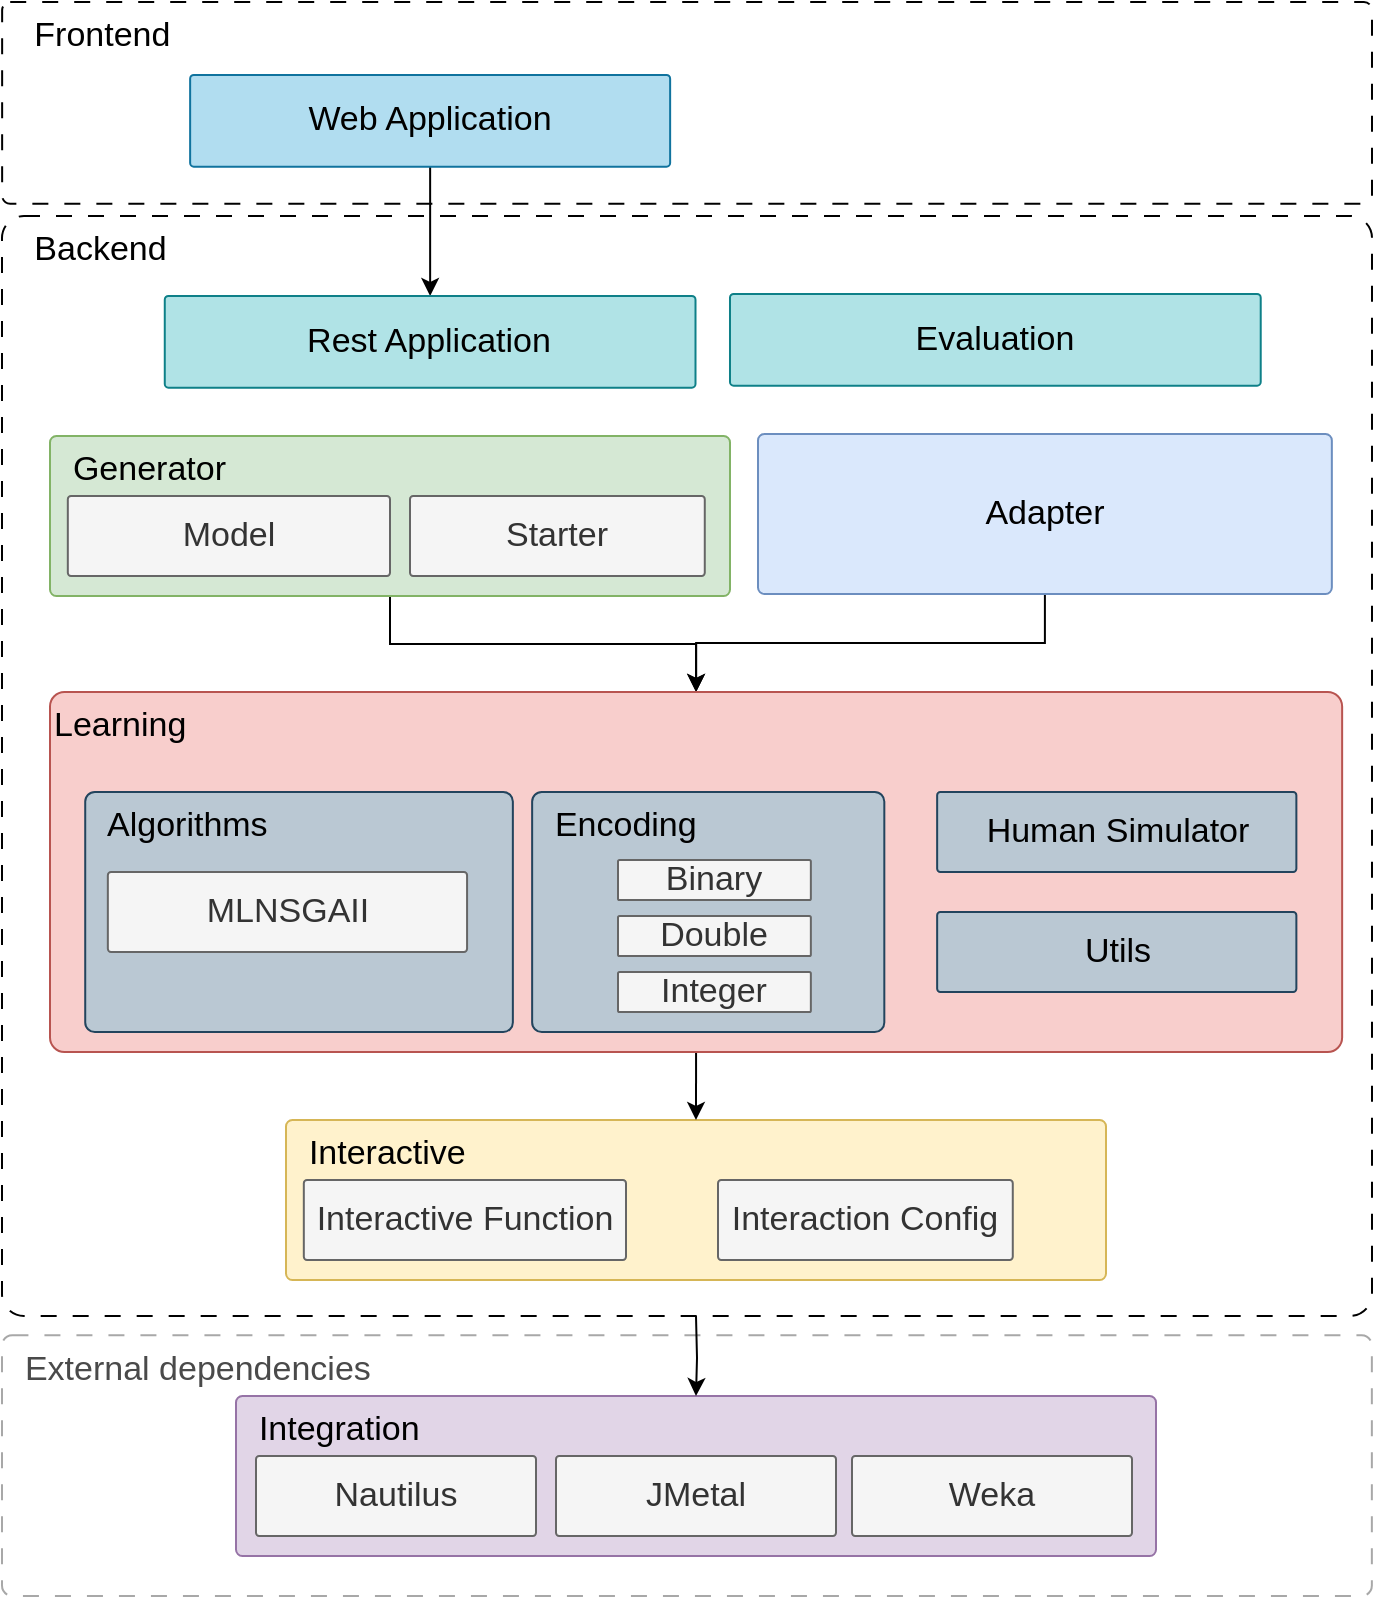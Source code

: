 <mxfile version="25.0.3">
  <diagram name="Page-1" id="3fIQNJAVzy5GbbGU44bo">
    <mxGraphModel dx="1440" dy="794" grid="1" gridSize="10" guides="1" tooltips="1" connect="1" arrows="1" fold="1" page="1" pageScale="1" pageWidth="827" pageHeight="1169" math="0" shadow="0">
      <root>
        <mxCell id="0" />
        <mxCell id="1" parent="0" />
        <mxCell id="fj0Me-2XvpFwuhAa8OaP-1" value="&lt;div style=&quot;padding-top: 0px; font-size: 17px;&quot;&gt;&amp;nbsp; External dependencies&lt;/div&gt;" style="rounded=1;whiteSpace=wrap;html=1;align=left;verticalAlign=top;arcSize=4;fontSize=17;container=0;dashed=1;gradientColor=none;fontColor=#4A4A4A;dashPattern=8 8;strokeColor=#A8A8A8;" vertex="1" parent="1">
          <mxGeometry x="35" y="919.59" width="684.93" height="130.41" as="geometry" />
        </mxCell>
        <mxCell id="SAuky-agSvdibuI8VWrR-51" style="edgeStyle=orthogonalEdgeStyle;rounded=0;orthogonalLoop=1;jettySize=auto;html=1;" parent="1" edge="1">
          <mxGeometry relative="1" as="geometry">
            <mxPoint x="390" y="402.0" as="targetPoint" />
          </mxGeometry>
        </mxCell>
        <mxCell id="SAuky-agSvdibuI8VWrR-64" value="&lt;div style=&quot;padding-top: 0px; font-size: 17px;&quot;&gt;&amp;nbsp; &amp;nbsp;&lt;span style=&quot;background-color: initial;&quot;&gt;Backend&lt;/span&gt;&lt;/div&gt;" style="rounded=1;whiteSpace=wrap;html=1;align=left;verticalAlign=top;arcSize=2;fontSize=17;container=0;dashed=1;dashPattern=8 8;" parent="1" vertex="1">
          <mxGeometry x="35" y="360" width="685" height="550" as="geometry" />
        </mxCell>
        <mxCell id="SAuky-agSvdibuI8VWrR-54" value="&lt;div style=&quot;padding-top: 0px; font-size: 17px;&quot;&gt;&amp;nbsp; &amp;nbsp;Frontend&lt;/div&gt;" style="rounded=1;whiteSpace=wrap;html=1;align=left;verticalAlign=top;arcSize=4;fontSize=17;container=0;dashed=1;dashPattern=8 8;" parent="1" vertex="1">
          <mxGeometry x="35.07" y="253" width="684.93" height="100.83" as="geometry" />
        </mxCell>
        <mxCell id="SAuky-agSvdibuI8VWrR-62" style="edgeStyle=orthogonalEdgeStyle;rounded=0;orthogonalLoop=1;jettySize=auto;html=1;" parent="1" source="SAuky-agSvdibuI8VWrR-60" target="SAuky-agSvdibuI8VWrR-58" edge="1">
          <mxGeometry relative="1" as="geometry" />
        </mxCell>
        <mxCell id="SAuky-agSvdibuI8VWrR-58" value="&lt;div style=&quot;padding-top: 0px; font-size: 17px;&quot;&gt;Rest Application&lt;/div&gt;" style="rounded=1;whiteSpace=wrap;html=1;align=center;verticalAlign=middle;arcSize=4;fontSize=17;container=0;fillColor=#b0e3e6;strokeColor=#0e8088;" parent="1" vertex="1">
          <mxGeometry x="116.386" y="399.997" width="265.366" height="45.833" as="geometry" />
        </mxCell>
        <mxCell id="SAuky-agSvdibuI8VWrR-60" value="&lt;div style=&quot;padding-top: 0px; font-size: 17px;&quot;&gt;Web Application&lt;/div&gt;" style="rounded=1;whiteSpace=wrap;html=1;align=center;verticalAlign=middle;arcSize=4;fontSize=17;container=0;fillColor=#b1ddf0;strokeColor=#10739e;" parent="1" vertex="1">
          <mxGeometry x="129.07" y="289.497" width="240" height="45.833" as="geometry" />
        </mxCell>
        <mxCell id="SAuky-agSvdibuI8VWrR-1" value="&lt;div style=&quot;padding-top: 0px; font-size: 17px;&quot;&gt;&lt;span style=&quot;background-color: initial;&quot;&gt;&amp;nbsp;&amp;nbsp;&lt;/span&gt;&lt;span style=&quot;background-color: initial;&quot;&gt;Integration&lt;/span&gt;&lt;br&gt;&lt;/div&gt;" style="rounded=1;whiteSpace=wrap;html=1;align=left;verticalAlign=top;arcSize=4;fontSize=17;container=0;fillColor=#e1d5e7;strokeColor=#9673a6;" parent="1" vertex="1">
          <mxGeometry x="152" y="950" width="460" height="80" as="geometry" />
        </mxCell>
        <mxCell id="SAuky-agSvdibuI8VWrR-5" value="&lt;div style=&quot;padding-top: 0px; font-size: 17px;&quot;&gt;Nautilus&lt;/div&gt;" style="rounded=1;whiteSpace=wrap;html=1;align=center;verticalAlign=middle;arcSize=4;fontSize=17;container=0;fillColor=#f5f5f5;fontColor=#333333;strokeColor=#666666;" parent="1" vertex="1">
          <mxGeometry x="162" y="980" width="140" height="40" as="geometry" />
        </mxCell>
        <mxCell id="SAuky-agSvdibuI8VWrR-6" value="&lt;div style=&quot;padding-top: 0px; font-size: 17px;&quot;&gt;JMetal&lt;/div&gt;" style="rounded=1;whiteSpace=wrap;html=1;align=center;verticalAlign=middle;arcSize=4;fontSize=17;container=0;fillColor=#f5f5f5;fontColor=#333333;strokeColor=#666666;" parent="1" vertex="1">
          <mxGeometry x="312" y="980" width="140" height="40" as="geometry" />
        </mxCell>
        <mxCell id="SAuky-agSvdibuI8VWrR-7" value="&lt;div style=&quot;padding-top: 0px; font-size: 17px;&quot;&gt;Weka&lt;/div&gt;" style="rounded=1;whiteSpace=wrap;html=1;align=center;verticalAlign=middle;arcSize=4;fontSize=17;container=0;fillColor=#f5f5f5;fontColor=#333333;strokeColor=#666666;" parent="1" vertex="1">
          <mxGeometry x="460" y="980" width="140" height="40" as="geometry" />
        </mxCell>
        <mxCell id="SAuky-agSvdibuI8VWrR-74" style="edgeStyle=orthogonalEdgeStyle;rounded=0;orthogonalLoop=1;jettySize=auto;html=1;" parent="1" target="SAuky-agSvdibuI8VWrR-1" edge="1">
          <mxGeometry relative="1" as="geometry">
            <mxPoint x="382" y="910" as="sourcePoint" />
          </mxGeometry>
        </mxCell>
        <mxCell id="SAuky-agSvdibuI8VWrR-15" value="&lt;div style=&quot;padding-top: 0px; font-size: 17px;&quot;&gt;&amp;nbsp; Interactive&lt;/div&gt;" style="rounded=1;whiteSpace=wrap;html=1;align=left;verticalAlign=top;arcSize=4;fontSize=17;container=0;fillColor=#fff2cc;strokeColor=#d6b656;" parent="1" vertex="1">
          <mxGeometry x="177" y="812" width="410" height="80" as="geometry" />
        </mxCell>
        <mxCell id="SAuky-agSvdibuI8VWrR-16" value="&lt;div style=&quot;padding-top: 0px; font-size: 17px;&quot;&gt;Interactive Function&lt;/div&gt;" style="rounded=1;whiteSpace=wrap;html=1;align=center;verticalAlign=middle;arcSize=4;fontSize=17;container=0;fillColor=#f5f5f5;fontColor=#333333;strokeColor=#666666;" parent="1" vertex="1">
          <mxGeometry x="185.91" y="842" width="161.09" height="40" as="geometry" />
        </mxCell>
        <mxCell id="SAuky-agSvdibuI8VWrR-17" value="&lt;div style=&quot;padding-top: 0px; font-size: 17px;&quot;&gt;Interaction Config&lt;/div&gt;" style="rounded=1;whiteSpace=wrap;html=1;align=center;verticalAlign=middle;arcSize=4;fontSize=17;container=0;fillColor=#f5f5f5;fontColor=#333333;strokeColor=#666666;" parent="1" vertex="1">
          <mxGeometry x="393" y="842" width="147.39" height="40" as="geometry" />
        </mxCell>
        <mxCell id="SAuky-agSvdibuI8VWrR-71" style="edgeStyle=orthogonalEdgeStyle;rounded=0;orthogonalLoop=1;jettySize=auto;html=1;" parent="1" source="SAuky-agSvdibuI8VWrR-34" target="SAuky-agSvdibuI8VWrR-10" edge="1">
          <mxGeometry relative="1" as="geometry" />
        </mxCell>
        <mxCell id="SAuky-agSvdibuI8VWrR-34" value="&lt;div style=&quot;padding-top: 0px; font-size: 17px;&quot;&gt;&amp;nbsp; Generator&lt;/div&gt;" style="rounded=1;whiteSpace=wrap;html=1;align=left;verticalAlign=top;arcSize=4;fontSize=17;container=0;fillColor=#d5e8d4;strokeColor=#82b366;" parent="1" vertex="1">
          <mxGeometry x="59" y="470" width="340" height="80" as="geometry" />
        </mxCell>
        <mxCell id="SAuky-agSvdibuI8VWrR-35" value="&lt;div style=&quot;padding-top: 0px; font-size: 17px;&quot;&gt;Model&lt;/div&gt;" style="rounded=1;whiteSpace=wrap;html=1;align=center;verticalAlign=middle;arcSize=4;fontSize=17;container=0;fillColor=#f5f5f5;fontColor=#333333;strokeColor=#666666;" parent="1" vertex="1">
          <mxGeometry x="67.91" y="500" width="161.09" height="40" as="geometry" />
        </mxCell>
        <mxCell id="SAuky-agSvdibuI8VWrR-36" value="&lt;div style=&quot;padding-top: 0px; font-size: 17px;&quot;&gt;Starter&lt;/div&gt;" style="rounded=1;whiteSpace=wrap;html=1;align=center;verticalAlign=middle;arcSize=4;fontSize=17;container=0;fillColor=#f5f5f5;fontColor=#333333;strokeColor=#666666;" parent="1" vertex="1">
          <mxGeometry x="239" y="500" width="147.39" height="40" as="geometry" />
        </mxCell>
        <mxCell id="SAuky-agSvdibuI8VWrR-72" style="edgeStyle=orthogonalEdgeStyle;rounded=0;orthogonalLoop=1;jettySize=auto;html=1;" parent="1" source="SAuky-agSvdibuI8VWrR-38" target="SAuky-agSvdibuI8VWrR-10" edge="1">
          <mxGeometry relative="1" as="geometry" />
        </mxCell>
        <mxCell id="SAuky-agSvdibuI8VWrR-38" value="&lt;div style=&quot;padding-top: 0px; font-size: 17px;&quot;&gt;Adapter&lt;/div&gt;" style="rounded=1;whiteSpace=wrap;html=1;align=center;verticalAlign=middle;arcSize=4;fontSize=17;container=0;fillColor=#dae8fc;strokeColor=#6c8ebf;" parent="1" vertex="1">
          <mxGeometry x="413" y="469" width="286.927" height="80" as="geometry" />
        </mxCell>
        <mxCell id="SAuky-agSvdibuI8VWrR-73" style="edgeStyle=orthogonalEdgeStyle;rounded=0;orthogonalLoop=1;jettySize=auto;html=1;exitX=0.5;exitY=1;exitDx=0;exitDy=0;entryX=0.5;entryY=0;entryDx=0;entryDy=0;" parent="1" source="SAuky-agSvdibuI8VWrR-10" target="SAuky-agSvdibuI8VWrR-15" edge="1">
          <mxGeometry relative="1" as="geometry" />
        </mxCell>
        <mxCell id="SAuky-agSvdibuI8VWrR-10" value="&lt;div style=&quot;padding-top: 0px; font-size: 17px;&quot;&gt;Learning&lt;/div&gt;" style="rounded=1;whiteSpace=wrap;html=1;align=left;verticalAlign=top;arcSize=4;fontSize=17;container=0;fillColor=#f8cecc;strokeColor=#b85450;" parent="1" vertex="1">
          <mxGeometry x="59" y="598" width="646.071" height="180" as="geometry" />
        </mxCell>
        <mxCell id="SAuky-agSvdibuI8VWrR-11" value="&lt;div style=&quot;padding-top: 0px; font-size: 17px;&quot;&gt;&amp;nbsp; Algorithms&lt;/div&gt;" style="rounded=1;whiteSpace=wrap;html=1;align=left;verticalAlign=top;arcSize=4;fontSize=17;container=0;fillColor=#bac8d3;strokeColor=#23445d;" parent="1" vertex="1">
          <mxGeometry x="76.608" y="648" width="213.821" height="120" as="geometry" />
        </mxCell>
        <mxCell id="SAuky-agSvdibuI8VWrR-24" value="&lt;div style=&quot;padding-top: 0px; font-size: 17px;&quot;&gt;Human Simulator&lt;/div&gt;" style="rounded=1;whiteSpace=wrap;html=1;align=center;verticalAlign=middle;arcSize=4;fontSize=17;container=0;fillColor=#bac8d3;strokeColor=#23445d;" parent="1" vertex="1">
          <mxGeometry x="502.576" y="648" width="179.609" height="40" as="geometry" />
        </mxCell>
        <mxCell id="SAuky-agSvdibuI8VWrR-25" value="&lt;div style=&quot;padding-top: 0px; font-size: 17px;&quot;&gt;Utils&lt;/div&gt;" style="rounded=1;whiteSpace=wrap;html=1;align=center;verticalAlign=middle;arcSize=4;fontSize=17;container=0;fillColor=#bac8d3;strokeColor=#23445d;" parent="1" vertex="1">
          <mxGeometry x="502.577" y="708" width="179.609" height="40" as="geometry" />
        </mxCell>
        <mxCell id="SAuky-agSvdibuI8VWrR-27" value="&lt;div style=&quot;padding-top: 0px; font-size: 17px;&quot;&gt;MLNSGAII&lt;/div&gt;" style="rounded=1;whiteSpace=wrap;html=1;align=center;verticalAlign=middle;arcSize=4;fontSize=17;container=0;fillColor=#f5f5f5;fontColor=#333333;strokeColor=#666666;" parent="1" vertex="1">
          <mxGeometry x="87.924" y="688" width="179.609" height="40" as="geometry" />
        </mxCell>
        <mxCell id="SAuky-agSvdibuI8VWrR-12" value="&lt;div style=&quot;padding-top: 0px; font-size: 17px;&quot;&gt;&amp;nbsp; Encoding&lt;/div&gt;" style="rounded=1;whiteSpace=wrap;html=1;align=left;verticalAlign=top;arcSize=4;fontSize=17;container=0;fillColor=#bac8d3;strokeColor=#23445d;" parent="1" vertex="1">
          <mxGeometry x="300.071" y="648" width="176.088" height="120" as="geometry" />
        </mxCell>
        <mxCell id="SAuky-agSvdibuI8VWrR-28" value="&lt;div style=&quot;padding-top: 0px; font-size: 17px;&quot;&gt;Binary&lt;/div&gt;" style="rounded=1;whiteSpace=wrap;html=1;align=center;verticalAlign=middle;arcSize=4;fontSize=17;container=0;fillColor=#f5f5f5;fontColor=#333333;strokeColor=#666666;" parent="1" vertex="1">
          <mxGeometry x="343.0" y="682" width="96.429" height="20" as="geometry" />
        </mxCell>
        <mxCell id="SAuky-agSvdibuI8VWrR-29" value="&lt;div style=&quot;padding-top: 0px; font-size: 17px;&quot;&gt;Double&lt;/div&gt;" style="rounded=1;whiteSpace=wrap;html=1;align=center;verticalAlign=middle;arcSize=4;fontSize=17;container=0;fillColor=#f5f5f5;fontColor=#333333;strokeColor=#666666;" parent="1" vertex="1">
          <mxGeometry x="343.0" y="710" width="96.429" height="20" as="geometry" />
        </mxCell>
        <mxCell id="SAuky-agSvdibuI8VWrR-30" value="&lt;div style=&quot;padding-top: 0px; font-size: 17px;&quot;&gt;Integer&lt;/div&gt;" style="rounded=1;whiteSpace=wrap;html=1;align=center;verticalAlign=middle;arcSize=4;fontSize=17;container=0;fillColor=#f5f5f5;fontColor=#333333;strokeColor=#666666;" parent="1" vertex="1">
          <mxGeometry x="343.0" y="738" width="96.429" height="20" as="geometry" />
        </mxCell>
        <mxCell id="fj0Me-2XvpFwuhAa8OaP-4" value="&lt;div style=&quot;padding-top: 0px; font-size: 17px;&quot;&gt;Evaluation&lt;/div&gt;" style="rounded=1;whiteSpace=wrap;html=1;align=center;verticalAlign=middle;arcSize=4;fontSize=17;container=0;fillColor=#b0e3e6;strokeColor=#0e8088;" vertex="1" parent="1">
          <mxGeometry x="398.996" y="398.997" width="265.366" height="45.833" as="geometry" />
        </mxCell>
      </root>
    </mxGraphModel>
  </diagram>
</mxfile>
